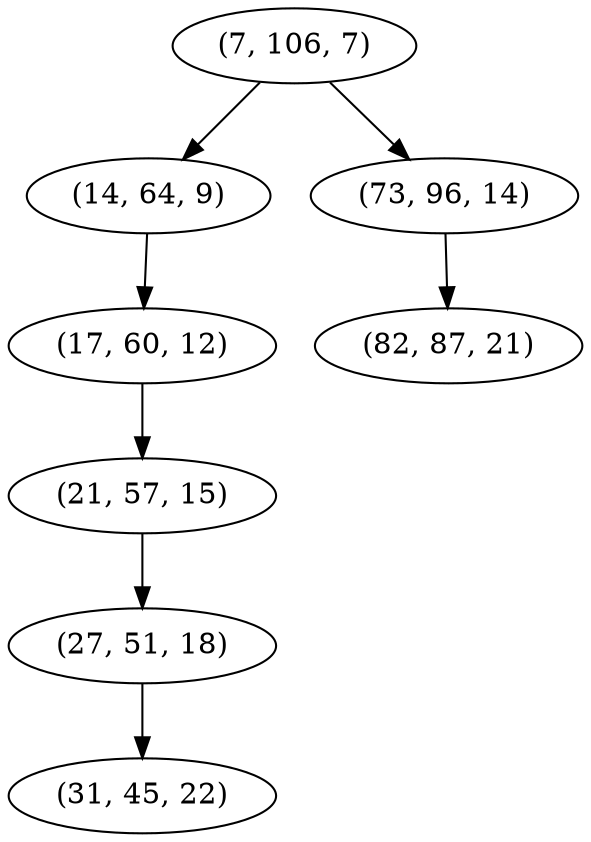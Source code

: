 digraph tree {
    "(7, 106, 7)";
    "(14, 64, 9)";
    "(17, 60, 12)";
    "(21, 57, 15)";
    "(27, 51, 18)";
    "(31, 45, 22)";
    "(73, 96, 14)";
    "(82, 87, 21)";
    "(7, 106, 7)" -> "(14, 64, 9)";
    "(7, 106, 7)" -> "(73, 96, 14)";
    "(14, 64, 9)" -> "(17, 60, 12)";
    "(17, 60, 12)" -> "(21, 57, 15)";
    "(21, 57, 15)" -> "(27, 51, 18)";
    "(27, 51, 18)" -> "(31, 45, 22)";
    "(73, 96, 14)" -> "(82, 87, 21)";
}
